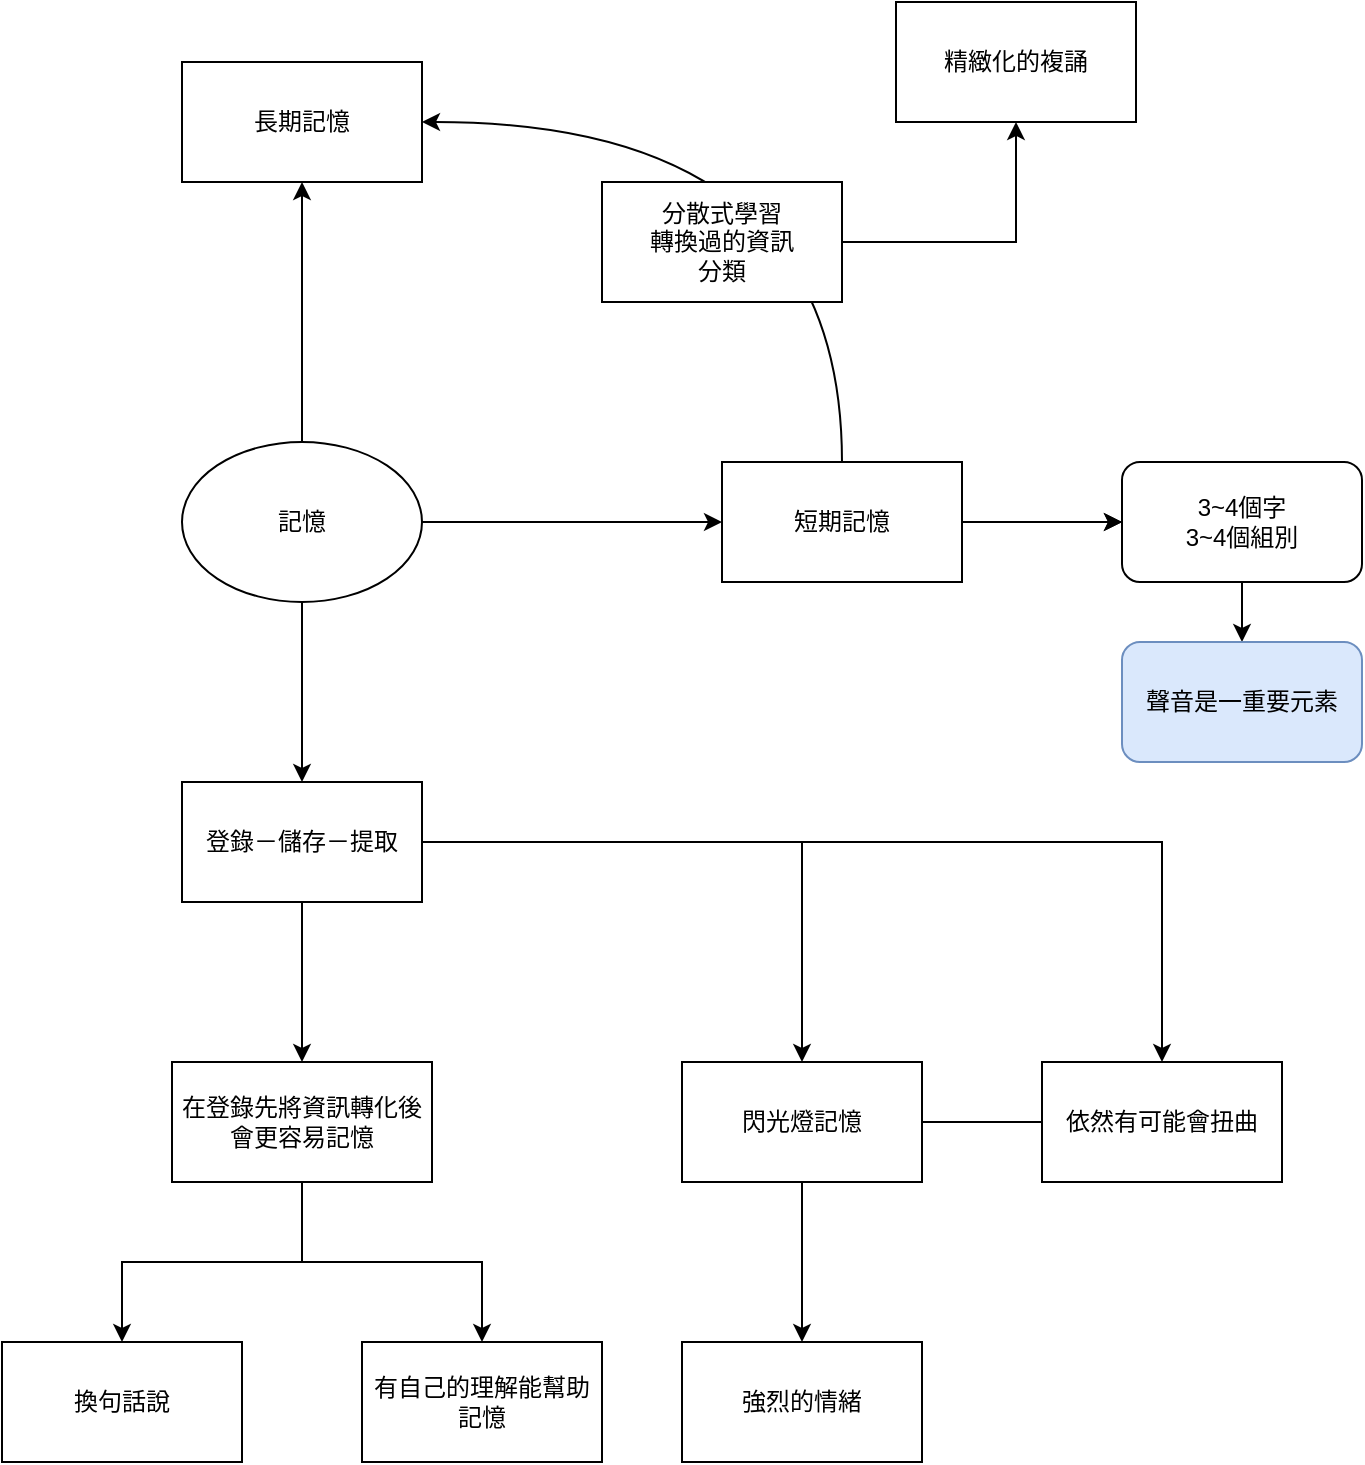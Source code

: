 <mxfile version="24.5.3" type="github">
  <diagram name="第 1 页" id="650_0008pZhlcv7stxL-">
    <mxGraphModel dx="984" dy="1795" grid="1" gridSize="10" guides="1" tooltips="1" connect="1" arrows="1" fold="1" page="1" pageScale="1" pageWidth="827" pageHeight="1169" math="0" shadow="0">
      <root>
        <mxCell id="0" />
        <mxCell id="1" parent="0" />
        <mxCell id="lIHNAKvChLtOhRkSrMmg-3" value="" style="edgeStyle=orthogonalEdgeStyle;rounded=0;orthogonalLoop=1;jettySize=auto;html=1;" edge="1" parent="1" source="lIHNAKvChLtOhRkSrMmg-1" target="lIHNAKvChLtOhRkSrMmg-2">
          <mxGeometry relative="1" as="geometry" />
        </mxCell>
        <mxCell id="lIHNAKvChLtOhRkSrMmg-19" value="" style="edgeStyle=orthogonalEdgeStyle;rounded=0;orthogonalLoop=1;jettySize=auto;html=1;" edge="1" parent="1" source="lIHNAKvChLtOhRkSrMmg-1" target="lIHNAKvChLtOhRkSrMmg-18">
          <mxGeometry relative="1" as="geometry" />
        </mxCell>
        <mxCell id="lIHNAKvChLtOhRkSrMmg-21" value="" style="edgeStyle=orthogonalEdgeStyle;rounded=0;orthogonalLoop=1;jettySize=auto;html=1;" edge="1" parent="1" source="lIHNAKvChLtOhRkSrMmg-1" target="lIHNAKvChLtOhRkSrMmg-20">
          <mxGeometry relative="1" as="geometry" />
        </mxCell>
        <mxCell id="lIHNAKvChLtOhRkSrMmg-1" value="記憶" style="ellipse;whiteSpace=wrap;html=1;" vertex="1" parent="1">
          <mxGeometry x="350" y="160" width="120" height="80" as="geometry" />
        </mxCell>
        <mxCell id="lIHNAKvChLtOhRkSrMmg-5" value="" style="edgeStyle=orthogonalEdgeStyle;rounded=0;orthogonalLoop=1;jettySize=auto;html=1;" edge="1" parent="1" source="lIHNAKvChLtOhRkSrMmg-2" target="lIHNAKvChLtOhRkSrMmg-4">
          <mxGeometry relative="1" as="geometry" />
        </mxCell>
        <mxCell id="lIHNAKvChLtOhRkSrMmg-11" value="" style="edgeStyle=orthogonalEdgeStyle;rounded=0;orthogonalLoop=1;jettySize=auto;html=1;" edge="1" parent="1" source="lIHNAKvChLtOhRkSrMmg-2" target="lIHNAKvChLtOhRkSrMmg-10">
          <mxGeometry relative="1" as="geometry" />
        </mxCell>
        <mxCell id="lIHNAKvChLtOhRkSrMmg-15" value="" style="edgeStyle=orthogonalEdgeStyle;rounded=0;orthogonalLoop=1;jettySize=auto;html=1;" edge="1" parent="1" source="lIHNAKvChLtOhRkSrMmg-2" target="lIHNAKvChLtOhRkSrMmg-14">
          <mxGeometry relative="1" as="geometry" />
        </mxCell>
        <mxCell id="lIHNAKvChLtOhRkSrMmg-2" value="登錄－儲存－提取" style="whiteSpace=wrap;html=1;" vertex="1" parent="1">
          <mxGeometry x="350" y="330" width="120" height="60" as="geometry" />
        </mxCell>
        <mxCell id="lIHNAKvChLtOhRkSrMmg-7" value="" style="edgeStyle=orthogonalEdgeStyle;rounded=0;orthogonalLoop=1;jettySize=auto;html=1;" edge="1" parent="1" source="lIHNAKvChLtOhRkSrMmg-4" target="lIHNAKvChLtOhRkSrMmg-6">
          <mxGeometry relative="1" as="geometry" />
        </mxCell>
        <mxCell id="lIHNAKvChLtOhRkSrMmg-9" value="" style="edgeStyle=orthogonalEdgeStyle;rounded=0;orthogonalLoop=1;jettySize=auto;html=1;" edge="1" parent="1" source="lIHNAKvChLtOhRkSrMmg-4" target="lIHNAKvChLtOhRkSrMmg-8">
          <mxGeometry relative="1" as="geometry" />
        </mxCell>
        <mxCell id="lIHNAKvChLtOhRkSrMmg-4" value="在登錄先將資訊轉化後會更容易記憶" style="whiteSpace=wrap;html=1;" vertex="1" parent="1">
          <mxGeometry x="345" y="470" width="130" height="60" as="geometry" />
        </mxCell>
        <mxCell id="lIHNAKvChLtOhRkSrMmg-6" value="換句話說" style="whiteSpace=wrap;html=1;" vertex="1" parent="1">
          <mxGeometry x="260" y="610" width="120" height="60" as="geometry" />
        </mxCell>
        <mxCell id="lIHNAKvChLtOhRkSrMmg-8" value="有自己的理解能幫助記憶" style="whiteSpace=wrap;html=1;" vertex="1" parent="1">
          <mxGeometry x="440" y="610" width="120" height="60" as="geometry" />
        </mxCell>
        <mxCell id="lIHNAKvChLtOhRkSrMmg-13" value="" style="edgeStyle=orthogonalEdgeStyle;rounded=0;orthogonalLoop=1;jettySize=auto;html=1;" edge="1" parent="1" source="lIHNAKvChLtOhRkSrMmg-10" target="lIHNAKvChLtOhRkSrMmg-12">
          <mxGeometry relative="1" as="geometry" />
        </mxCell>
        <mxCell id="lIHNAKvChLtOhRkSrMmg-17" value="" style="edgeStyle=orthogonalEdgeStyle;rounded=0;orthogonalLoop=1;jettySize=auto;html=1;endArrow=none;endFill=0;" edge="1" parent="1" source="lIHNAKvChLtOhRkSrMmg-10" target="lIHNAKvChLtOhRkSrMmg-14">
          <mxGeometry relative="1" as="geometry" />
        </mxCell>
        <mxCell id="lIHNAKvChLtOhRkSrMmg-10" value="閃光燈記憶" style="whiteSpace=wrap;html=1;" vertex="1" parent="1">
          <mxGeometry x="600" y="470" width="120" height="60" as="geometry" />
        </mxCell>
        <mxCell id="lIHNAKvChLtOhRkSrMmg-12" value="強烈的情緒" style="whiteSpace=wrap;html=1;" vertex="1" parent="1">
          <mxGeometry x="600" y="610" width="120" height="60" as="geometry" />
        </mxCell>
        <mxCell id="lIHNAKvChLtOhRkSrMmg-14" value="依然有可能會扭曲" style="whiteSpace=wrap;html=1;" vertex="1" parent="1">
          <mxGeometry x="780" y="470" width="120" height="60" as="geometry" />
        </mxCell>
        <mxCell id="lIHNAKvChLtOhRkSrMmg-24" value="" style="edgeStyle=orthogonalEdgeStyle;rounded=0;orthogonalLoop=1;jettySize=auto;html=1;" edge="1" parent="1" source="lIHNAKvChLtOhRkSrMmg-18" target="lIHNAKvChLtOhRkSrMmg-23">
          <mxGeometry relative="1" as="geometry" />
        </mxCell>
        <mxCell id="lIHNAKvChLtOhRkSrMmg-27" style="edgeStyle=orthogonalEdgeStyle;rounded=0;orthogonalLoop=1;jettySize=auto;html=1;exitX=0.5;exitY=0;exitDx=0;exitDy=0;entryX=1;entryY=0.5;entryDx=0;entryDy=0;curved=1;" edge="1" parent="1" source="lIHNAKvChLtOhRkSrMmg-18" target="lIHNAKvChLtOhRkSrMmg-20">
          <mxGeometry relative="1" as="geometry" />
        </mxCell>
        <mxCell id="lIHNAKvChLtOhRkSrMmg-28" value="" style="edgeStyle=orthogonalEdgeStyle;rounded=0;orthogonalLoop=1;jettySize=auto;html=1;" edge="1" parent="1" source="lIHNAKvChLtOhRkSrMmg-18" target="lIHNAKvChLtOhRkSrMmg-23">
          <mxGeometry relative="1" as="geometry" />
        </mxCell>
        <mxCell id="lIHNAKvChLtOhRkSrMmg-30" value="" style="edgeStyle=orthogonalEdgeStyle;rounded=0;orthogonalLoop=1;jettySize=auto;html=1;" edge="1" parent="1" source="lIHNAKvChLtOhRkSrMmg-18" target="lIHNAKvChLtOhRkSrMmg-29">
          <mxGeometry relative="1" as="geometry" />
        </mxCell>
        <mxCell id="lIHNAKvChLtOhRkSrMmg-18" value="短期記憶" style="whiteSpace=wrap;html=1;" vertex="1" parent="1">
          <mxGeometry x="620" y="170" width="120" height="60" as="geometry" />
        </mxCell>
        <mxCell id="lIHNAKvChLtOhRkSrMmg-20" value="長期記憶" style="whiteSpace=wrap;html=1;" vertex="1" parent="1">
          <mxGeometry x="350" y="-30" width="120" height="60" as="geometry" />
        </mxCell>
        <mxCell id="lIHNAKvChLtOhRkSrMmg-23" value="3~4個字&lt;div&gt;3~4個組別&lt;/div&gt;" style="rounded=1;whiteSpace=wrap;html=1;" vertex="1" parent="1">
          <mxGeometry x="820" y="170" width="120" height="60" as="geometry" />
        </mxCell>
        <mxCell id="lIHNAKvChLtOhRkSrMmg-32" value="" style="edgeStyle=orthogonalEdgeStyle;rounded=0;orthogonalLoop=1;jettySize=auto;html=1;" edge="1" parent="1" source="lIHNAKvChLtOhRkSrMmg-25" target="lIHNAKvChLtOhRkSrMmg-31">
          <mxGeometry relative="1" as="geometry" />
        </mxCell>
        <mxCell id="lIHNAKvChLtOhRkSrMmg-25" value="分散式學習&lt;div&gt;轉換過的資訊&lt;/div&gt;&lt;div&gt;分類&lt;/div&gt;" style="whiteSpace=wrap;html=1;" vertex="1" parent="1">
          <mxGeometry x="560" y="30" width="120" height="60" as="geometry" />
        </mxCell>
        <mxCell id="lIHNAKvChLtOhRkSrMmg-29" value="聲音是一重要元素" style="rounded=1;whiteSpace=wrap;html=1;fillColor=#dae8fc;strokeColor=#6c8ebf;" vertex="1" parent="1">
          <mxGeometry x="820" y="260" width="120" height="60" as="geometry" />
        </mxCell>
        <mxCell id="lIHNAKvChLtOhRkSrMmg-31" value="精緻化的複誦" style="whiteSpace=wrap;html=1;" vertex="1" parent="1">
          <mxGeometry x="707" y="-60" width="120" height="60" as="geometry" />
        </mxCell>
      </root>
    </mxGraphModel>
  </diagram>
</mxfile>
